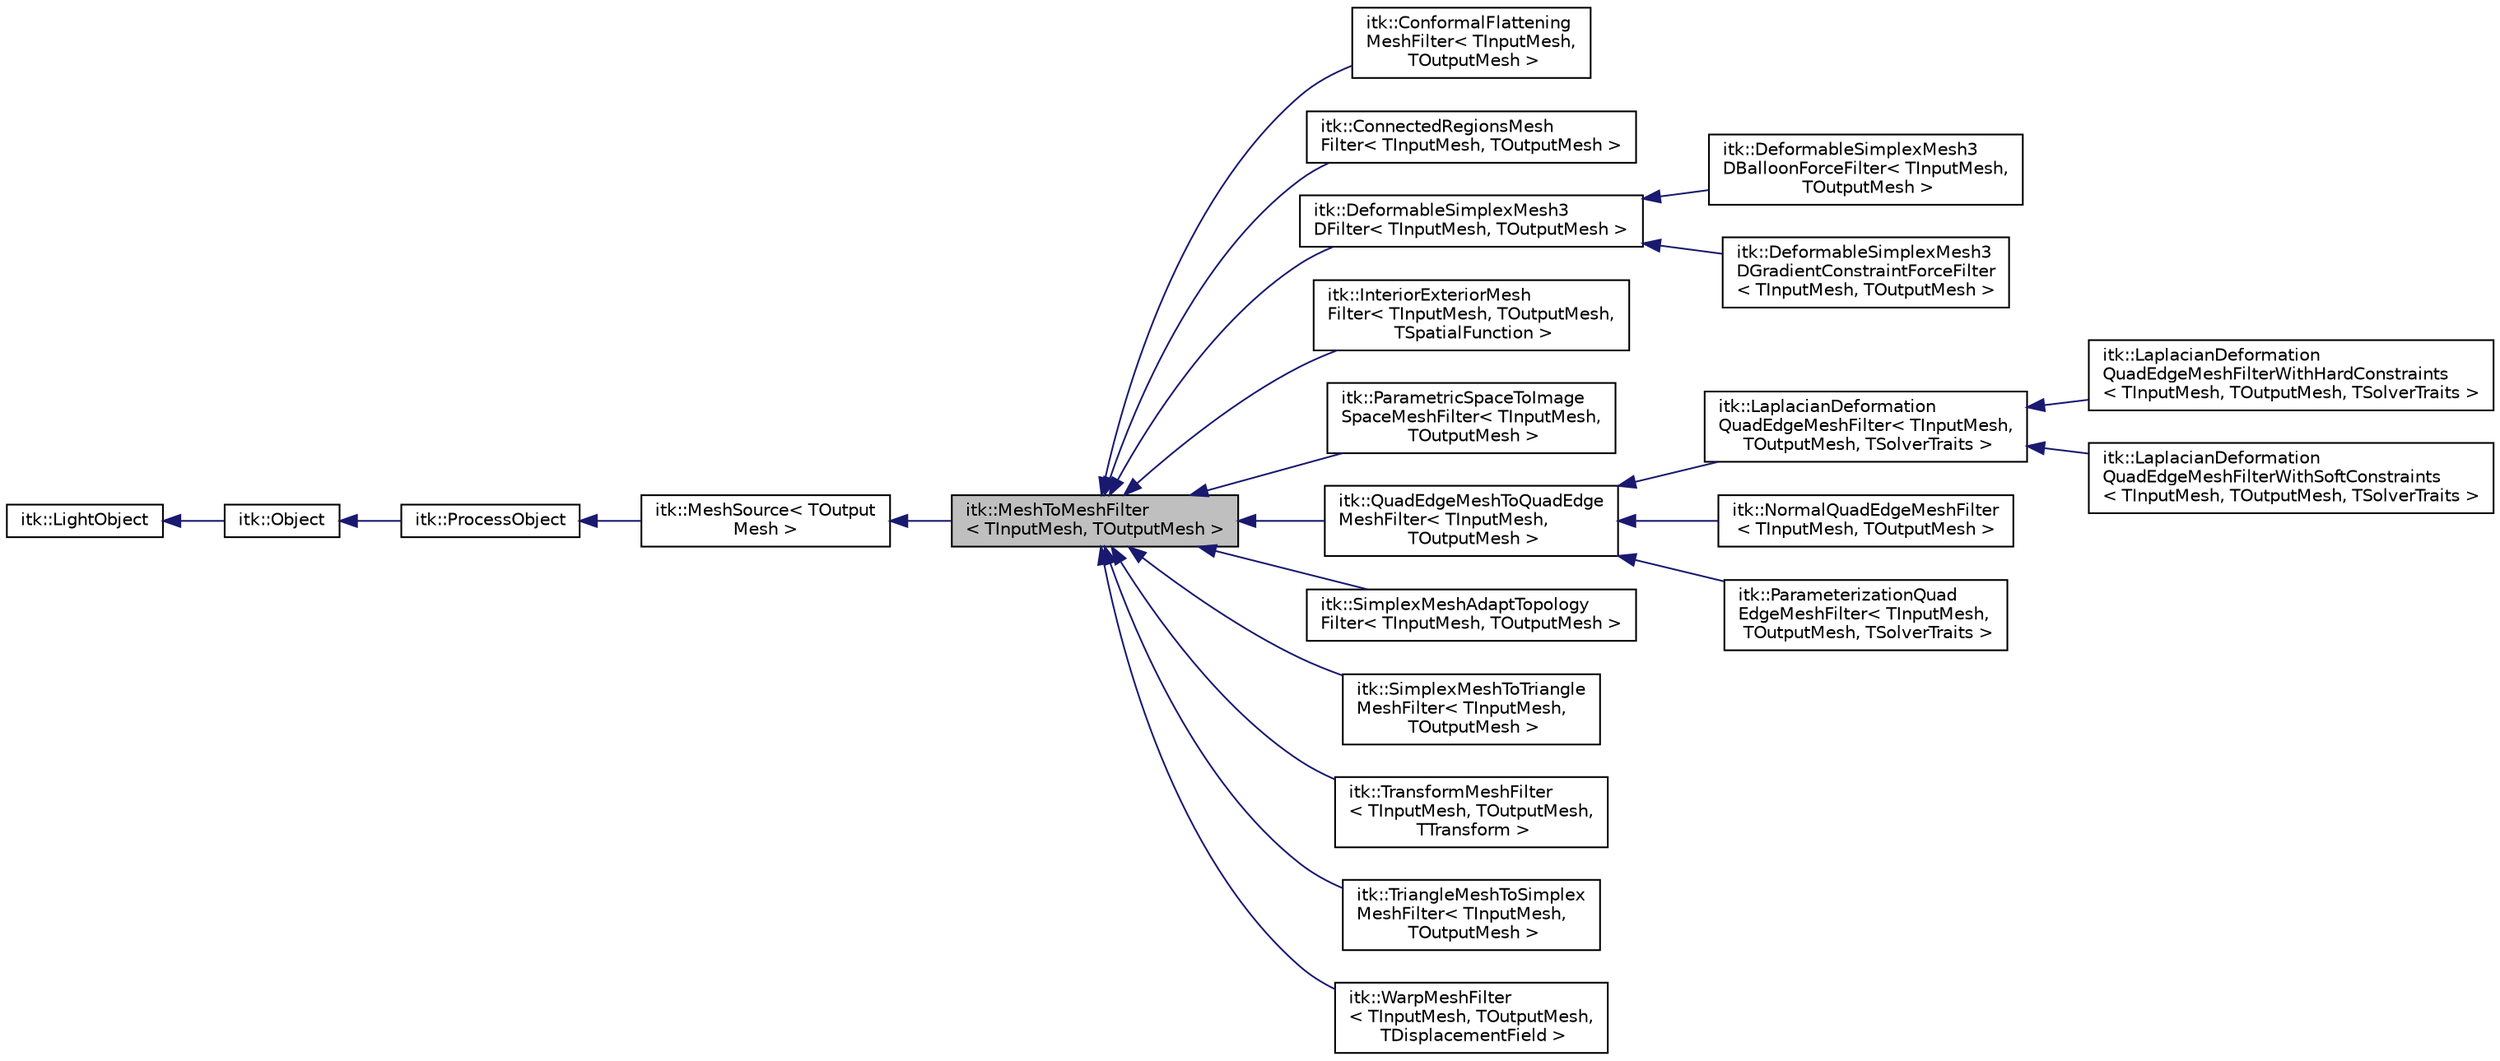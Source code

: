 digraph "itk::MeshToMeshFilter&lt; TInputMesh, TOutputMesh &gt;"
{
 // LATEX_PDF_SIZE
  edge [fontname="Helvetica",fontsize="10",labelfontname="Helvetica",labelfontsize="10"];
  node [fontname="Helvetica",fontsize="10",shape=record];
  rankdir="LR";
  Node1 [label="itk::MeshToMeshFilter\l\< TInputMesh, TOutputMesh \>",height=0.2,width=0.4,color="black", fillcolor="grey75", style="filled", fontcolor="black",tooltip="MeshToMeshFilter is the base class for all process objects that output mesh data, and require mesh da..."];
  Node2 -> Node1 [dir="back",color="midnightblue",fontsize="10",style="solid",fontname="Helvetica"];
  Node2 [label="itk::MeshSource\< TOutput\lMesh \>",height=0.2,width=0.4,color="black", fillcolor="white", style="filled",URL="$classitk_1_1MeshSource.html",tooltip="Base class for all process objects that output mesh data."];
  Node3 -> Node2 [dir="back",color="midnightblue",fontsize="10",style="solid",fontname="Helvetica"];
  Node3 [label="itk::ProcessObject",height=0.2,width=0.4,color="black", fillcolor="white", style="filled",URL="$classitk_1_1ProcessObject.html",tooltip="The base class for all process objects (source, filters, mappers) in the Insight data processing pipe..."];
  Node4 -> Node3 [dir="back",color="midnightblue",fontsize="10",style="solid",fontname="Helvetica"];
  Node4 [label="itk::Object",height=0.2,width=0.4,color="black", fillcolor="white", style="filled",URL="$classitk_1_1Object.html",tooltip="Base class for most ITK classes."];
  Node5 -> Node4 [dir="back",color="midnightblue",fontsize="10",style="solid",fontname="Helvetica"];
  Node5 [label="itk::LightObject",height=0.2,width=0.4,color="black", fillcolor="white", style="filled",URL="$classitk_1_1LightObject.html",tooltip="Light weight base class for most itk classes."];
  Node1 -> Node6 [dir="back",color="midnightblue",fontsize="10",style="solid",fontname="Helvetica"];
  Node6 [label="itk::ConformalFlattening\lMeshFilter\< TInputMesh,\l TOutputMesh \>",height=0.2,width=0.4,color="black", fillcolor="white", style="filled",URL="$classitk_1_1ConformalFlatteningMeshFilter.html",tooltip="ConformalFlatteningMeshFilter applies a conformal mapping from 3D to 2D."];
  Node1 -> Node7 [dir="back",color="midnightblue",fontsize="10",style="solid",fontname="Helvetica"];
  Node7 [label="itk::ConnectedRegionsMesh\lFilter\< TInputMesh, TOutputMesh \>",height=0.2,width=0.4,color="black", fillcolor="white", style="filled",URL="$classitk_1_1ConnectedRegionsMeshFilter.html",tooltip="Extract portions of a mesh that are connected at vertices."];
  Node1 -> Node8 [dir="back",color="midnightblue",fontsize="10",style="solid",fontname="Helvetica"];
  Node8 [label="itk::DeformableSimplexMesh3\lDFilter\< TInputMesh, TOutputMesh \>",height=0.2,width=0.4,color="black", fillcolor="white", style="filled",URL="$classitk_1_1DeformableSimplexMesh3DFilter.html",tooltip="Three-dimensional deformable model for image segmentation."];
  Node8 -> Node9 [dir="back",color="midnightblue",fontsize="10",style="solid",fontname="Helvetica"];
  Node9 [label="itk::DeformableSimplexMesh3\lDBalloonForceFilter\< TInputMesh,\l TOutputMesh \>",height=0.2,width=0.4,color="black", fillcolor="white", style="filled",URL="$classitk_1_1DeformableSimplexMesh3DBalloonForceFilter.html",tooltip="Additional to its superclass this model adds an balloon force component to the internal forces."];
  Node8 -> Node10 [dir="back",color="midnightblue",fontsize="10",style="solid",fontname="Helvetica"];
  Node10 [label="itk::DeformableSimplexMesh3\lDGradientConstraintForceFilter\l\< TInputMesh, TOutputMesh \>",height=0.2,width=0.4,color="black", fillcolor="white", style="filled",URL="$classitk_1_1DeformableSimplexMesh3DGradientConstraintForceFilter.html",tooltip="Additional to its superclass this class reimplements the external forces methods in which the scan li..."];
  Node1 -> Node11 [dir="back",color="midnightblue",fontsize="10",style="solid",fontname="Helvetica"];
  Node11 [label="itk::InteriorExteriorMesh\lFilter\< TInputMesh, TOutputMesh,\l TSpatialFunction \>",height=0.2,width=0.4,color="black", fillcolor="white", style="filled",URL="$classitk_1_1InteriorExteriorMeshFilter.html",tooltip="InteriorExteriorMeshFilter takes an itk::Mesh and extracts from it a Sub-Mesh such that all its point..."];
  Node1 -> Node12 [dir="back",color="midnightblue",fontsize="10",style="solid",fontname="Helvetica"];
  Node12 [label="itk::ParametricSpaceToImage\lSpaceMeshFilter\< TInputMesh,\l TOutputMesh \>",height=0.2,width=0.4,color="black", fillcolor="white", style="filled",URL="$classitk_1_1ParametricSpaceToImageSpaceMeshFilter.html",tooltip="ParametricSpaceToImageSpaceMeshFilter takes an itk::Mesh on which the point Data is expected to conta..."];
  Node1 -> Node13 [dir="back",color="midnightblue",fontsize="10",style="solid",fontname="Helvetica"];
  Node13 [label="itk::QuadEdgeMeshToQuadEdge\lMeshFilter\< TInputMesh,\l TOutputMesh \>",height=0.2,width=0.4,color="black", fillcolor="white", style="filled",URL="$classitk_1_1QuadEdgeMeshToQuadEdgeMeshFilter.html",tooltip="Duplicates the content of a Mesh."];
  Node13 -> Node14 [dir="back",color="midnightblue",fontsize="10",style="solid",fontname="Helvetica"];
  Node14 [label="itk::LaplacianDeformation\lQuadEdgeMeshFilter\< TInputMesh,\l TOutputMesh, TSolverTraits \>",height=0.2,width=0.4,color="black", fillcolor="white", style="filled",URL="$classitk_1_1LaplacianDeformationQuadEdgeMeshFilter.html",tooltip="(abstract) base class for laplacian surface mesh deformation."];
  Node14 -> Node15 [dir="back",color="midnightblue",fontsize="10",style="solid",fontname="Helvetica"];
  Node15 [label="itk::LaplacianDeformation\lQuadEdgeMeshFilterWithHardConstraints\l\< TInputMesh, TOutputMesh, TSolverTraits \>",height=0.2,width=0.4,color="black", fillcolor="white", style="filled",URL="$classitk_1_1LaplacianDeformationQuadEdgeMeshFilterWithHardConstraints.html",tooltip="Laplacian mesh deformation with hard constraints (interpolating displacement for some handle points)"];
  Node14 -> Node16 [dir="back",color="midnightblue",fontsize="10",style="solid",fontname="Helvetica"];
  Node16 [label="itk::LaplacianDeformation\lQuadEdgeMeshFilterWithSoftConstraints\l\< TInputMesh, TOutputMesh, TSolverTraits \>",height=0.2,width=0.4,color="black", fillcolor="white", style="filled",URL="$classitk_1_1LaplacianDeformationQuadEdgeMeshFilterWithSoftConstraints.html",tooltip="Laplacian deformation with soft constraints (approximating displacement for handle points)."];
  Node13 -> Node17 [dir="back",color="midnightblue",fontsize="10",style="solid",fontname="Helvetica"];
  Node17 [label="itk::NormalQuadEdgeMeshFilter\l\< TInputMesh, TOutputMesh \>",height=0.2,width=0.4,color="black", fillcolor="white", style="filled",URL="$classitk_1_1NormalQuadEdgeMeshFilter.html",tooltip="Filter which computes normals to faces and vertices and store it in the output mesh...."];
  Node13 -> Node18 [dir="back",color="midnightblue",fontsize="10",style="solid",fontname="Helvetica"];
  Node18 [label="itk::ParameterizationQuad\lEdgeMeshFilter\< TInputMesh,\l TOutputMesh, TSolverTraits \>",height=0.2,width=0.4,color="black", fillcolor="white", style="filled",URL="$classitk_1_1ParameterizationQuadEdgeMeshFilter.html",tooltip="Compute a planar parameterization of the input mesh."];
  Node1 -> Node19 [dir="back",color="midnightblue",fontsize="10",style="solid",fontname="Helvetica"];
  Node19 [label="itk::SimplexMeshAdaptTopology\lFilter\< TInputMesh, TOutputMesh \>",height=0.2,width=0.4,color="black", fillcolor="white", style="filled",URL="$classitk_1_1SimplexMeshAdaptTopologyFilter.html",tooltip="This filter changes the topology of a 2-simplex mesh."];
  Node1 -> Node20 [dir="back",color="midnightblue",fontsize="10",style="solid",fontname="Helvetica"];
  Node20 [label="itk::SimplexMeshToTriangle\lMeshFilter\< TInputMesh,\l TOutputMesh \>",height=0.2,width=0.4,color="black", fillcolor="white", style="filled",URL="$classitk_1_1SimplexMeshToTriangleMeshFilter.html",tooltip="This filter converts a 2-simplex mesh into a triangle mesh."];
  Node1 -> Node21 [dir="back",color="midnightblue",fontsize="10",style="solid",fontname="Helvetica"];
  Node21 [label="itk::TransformMeshFilter\l\< TInputMesh, TOutputMesh,\l TTransform \>",height=0.2,width=0.4,color="black", fillcolor="white", style="filled",URL="$classitk_1_1TransformMeshFilter.html",tooltip="TransformMeshFilter applies a transform to all the points of a mesh."];
  Node1 -> Node22 [dir="back",color="midnightblue",fontsize="10",style="solid",fontname="Helvetica"];
  Node22 [label="itk::TriangleMeshToSimplex\lMeshFilter\< TInputMesh,\l TOutputMesh \>",height=0.2,width=0.4,color="black", fillcolor="white", style="filled",URL="$classitk_1_1TriangleMeshToSimplexMeshFilter.html",tooltip="This filter converts a triangle mesh into a 2-simplex mesh."];
  Node1 -> Node23 [dir="back",color="midnightblue",fontsize="10",style="solid",fontname="Helvetica"];
  Node23 [label="itk::WarpMeshFilter\l\< TInputMesh, TOutputMesh,\l TDisplacementField \>",height=0.2,width=0.4,color="black", fillcolor="white", style="filled",URL="$classitk_1_1WarpMeshFilter.html",tooltip="WarpMeshFilter applies a deformation field to all the points of a mesh. The deformation field is repr..."];
}
